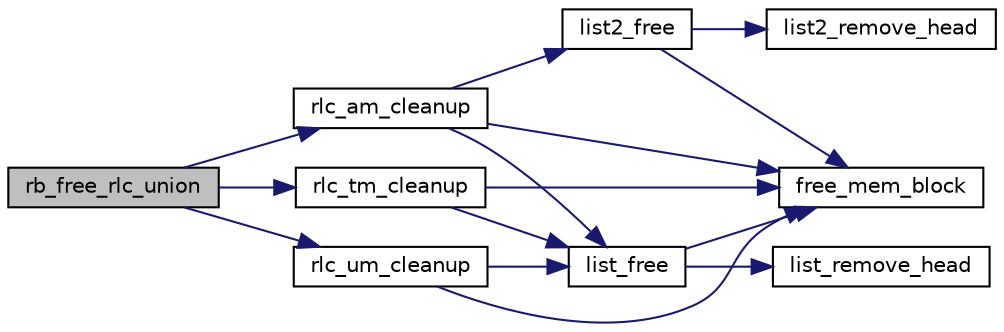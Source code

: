digraph "rb_free_rlc_union"
{
 // LATEX_PDF_SIZE
  edge [fontname="Helvetica",fontsize="10",labelfontname="Helvetica",labelfontsize="10"];
  node [fontname="Helvetica",fontsize="10",shape=record];
  rankdir="LR";
  Node1 [label="rb_free_rlc_union",height=0.2,width=0.4,color="black", fillcolor="grey75", style="filled", fontcolor="black",tooltip="Free the rlc memory contained in the RLC embedded in the rlc_union_t struct pointed by of the rlcu_pP..."];
  Node1 -> Node2 [color="midnightblue",fontsize="10",style="solid",fontname="Helvetica"];
  Node2 [label="rlc_am_cleanup",height=0.2,width=0.4,color="black", fillcolor="white", style="filled",URL="$group__em.html#gaee23da96f55d01cf9235fd51a77dd6f3",tooltip="Free all memory resources allocated and kept by this RLC AM instance."];
  Node2 -> Node3 [color="midnightblue",fontsize="10",style="solid",fontname="Helvetica"];
  Node3 [label="free_mem_block",height=0.2,width=0.4,color="black", fillcolor="white", style="filled",URL="$mem__block_8c.html#a3465e37844438c1cc552c197a2cfbbfd",tooltip=" "];
  Node2 -> Node4 [color="midnightblue",fontsize="10",style="solid",fontname="Helvetica"];
  Node4 [label="list2_free",height=0.2,width=0.4,color="black", fillcolor="white", style="filled",URL="$list_8h.html#a4dfb5dc05ac6b1b619145632d4d181cf",tooltip=" "];
  Node4 -> Node3 [color="midnightblue",fontsize="10",style="solid",fontname="Helvetica"];
  Node4 -> Node5 [color="midnightblue",fontsize="10",style="solid",fontname="Helvetica"];
  Node5 [label="list2_remove_head",height=0.2,width=0.4,color="black", fillcolor="white", style="filled",URL="$list2_8c.html#adfe158be4998f339a88ed851bb6abc26",tooltip=" "];
  Node2 -> Node6 [color="midnightblue",fontsize="10",style="solid",fontname="Helvetica"];
  Node6 [label="list_free",height=0.2,width=0.4,color="black", fillcolor="white", style="filled",URL="$list_8c.html#a73dcb25a7e97fea269a73f9179670ccf",tooltip=" "];
  Node6 -> Node3 [color="midnightblue",fontsize="10",style="solid",fontname="Helvetica"];
  Node6 -> Node7 [color="midnightblue",fontsize="10",style="solid",fontname="Helvetica"];
  Node7 [label="list_remove_head",height=0.2,width=0.4,color="black", fillcolor="white", style="filled",URL="$list_8c.html#a68bb206a4e50e2f9f27ca4c051a84dc5",tooltip=" "];
  Node1 -> Node8 [color="midnightblue",fontsize="10",style="solid",fontname="Helvetica"];
  Node8 [label="rlc_tm_cleanup",height=0.2,width=0.4,color="black", fillcolor="white", style="filled",URL="$group__em.html#gae5a8a651337cf3b3837af170d19dc7f4",tooltip="Free all allocated memory (lists and buffers) previously allocated by this RLC TM instance."];
  Node8 -> Node3 [color="midnightblue",fontsize="10",style="solid",fontname="Helvetica"];
  Node8 -> Node6 [color="midnightblue",fontsize="10",style="solid",fontname="Helvetica"];
  Node1 -> Node9 [color="midnightblue",fontsize="10",style="solid",fontname="Helvetica"];
  Node9 [label="rlc_um_cleanup",height=0.2,width=0.4,color="black", fillcolor="white", style="filled",URL="$group__em.html#ga5379c33a0df605345b70616b41b6ab68",tooltip="Free all allocated memory (lists and buffers) previously allocated by this RLC UM instance."];
  Node9 -> Node3 [color="midnightblue",fontsize="10",style="solid",fontname="Helvetica"];
  Node9 -> Node6 [color="midnightblue",fontsize="10",style="solid",fontname="Helvetica"];
}
